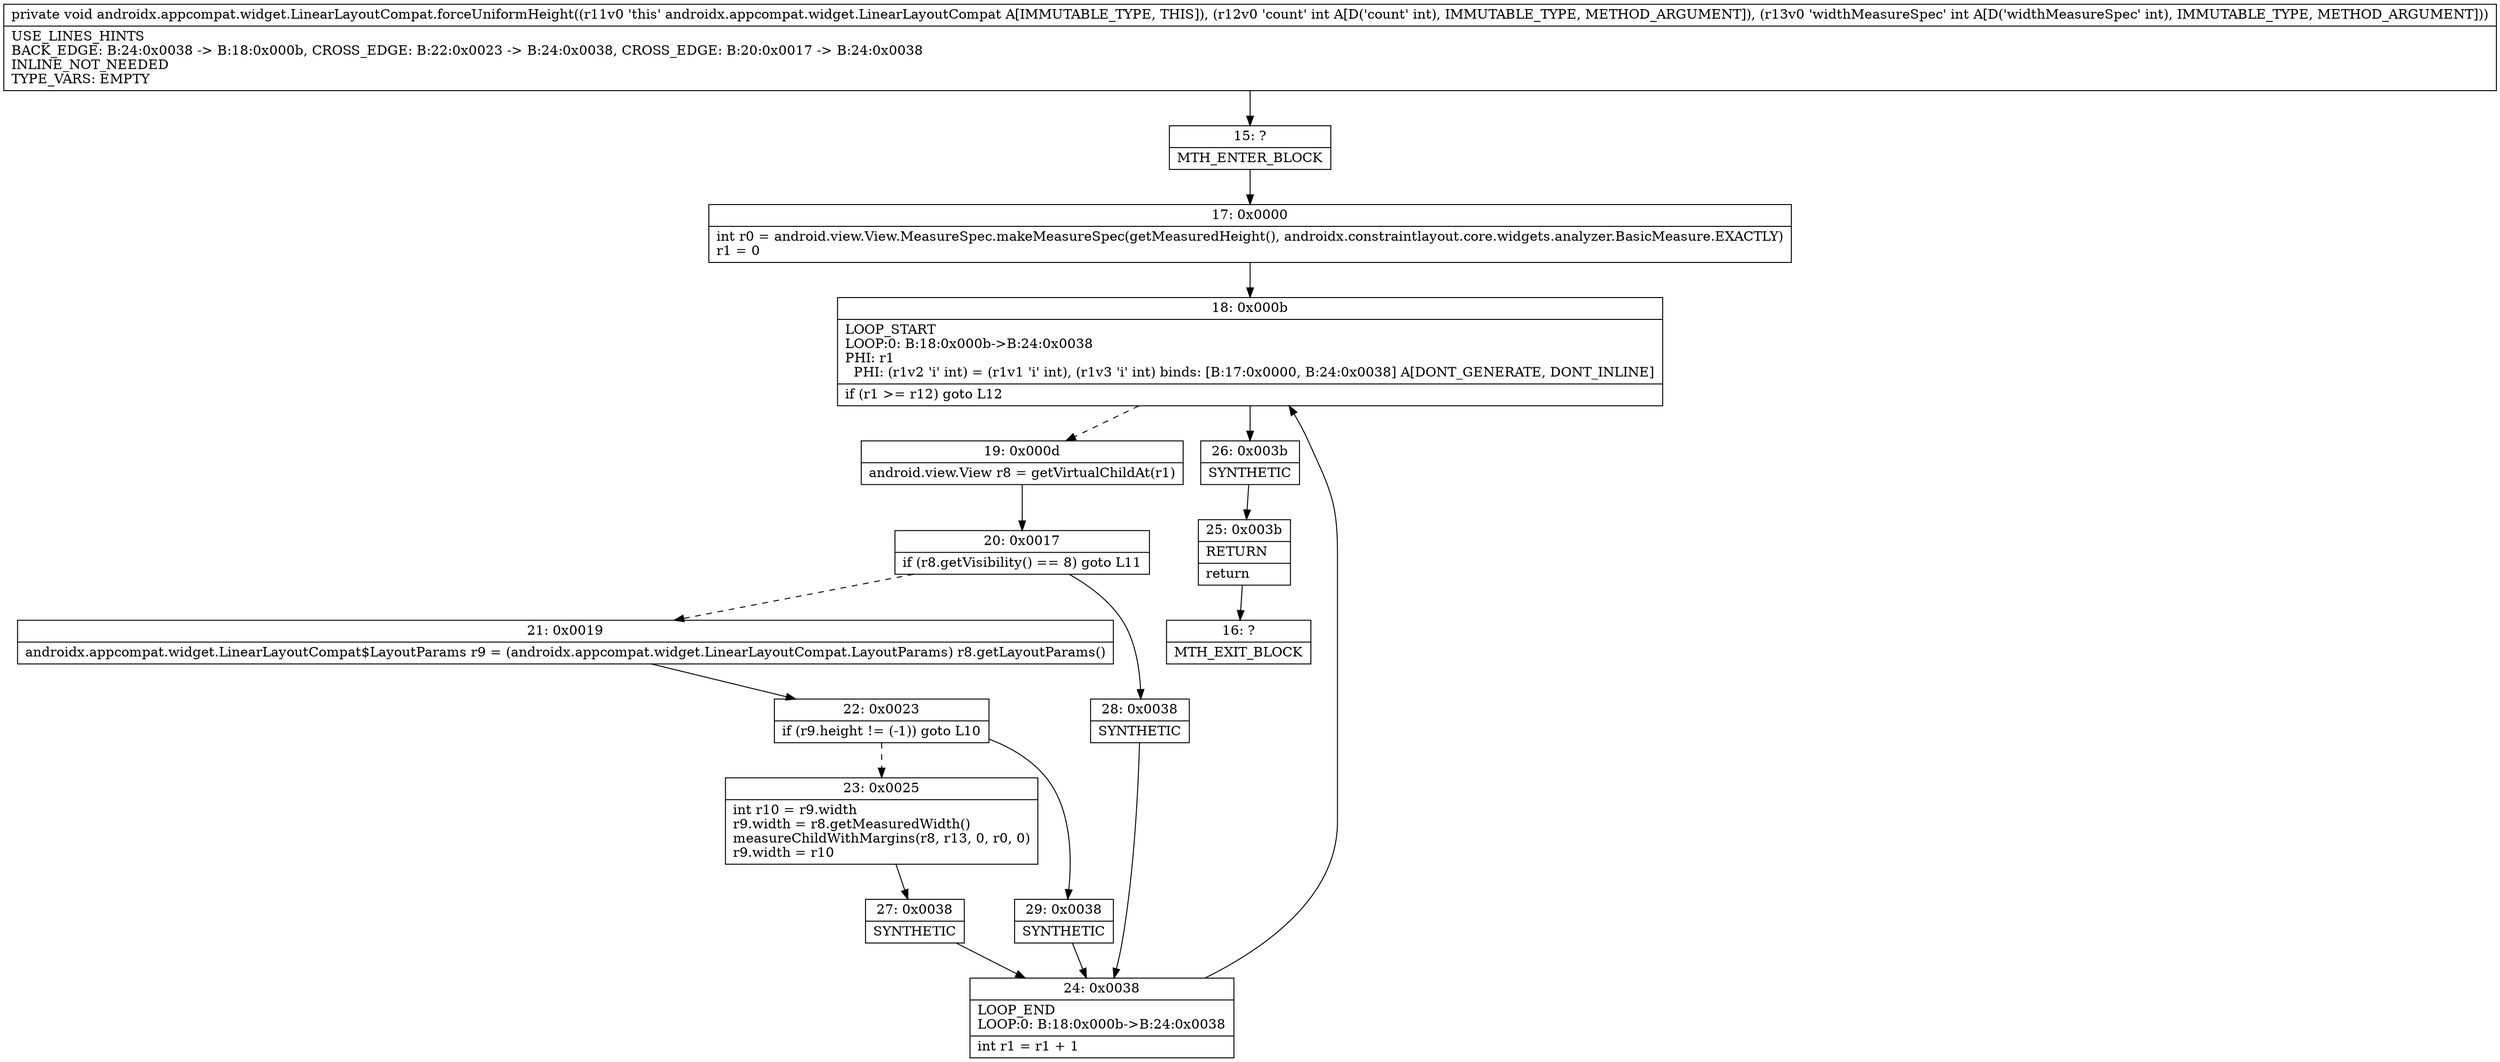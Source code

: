 digraph "CFG forandroidx.appcompat.widget.LinearLayoutCompat.forceUniformHeight(II)V" {
Node_15 [shape=record,label="{15\:\ ?|MTH_ENTER_BLOCK\l}"];
Node_17 [shape=record,label="{17\:\ 0x0000|int r0 = android.view.View.MeasureSpec.makeMeasureSpec(getMeasuredHeight(), androidx.constraintlayout.core.widgets.analyzer.BasicMeasure.EXACTLY)\lr1 = 0\l}"];
Node_18 [shape=record,label="{18\:\ 0x000b|LOOP_START\lLOOP:0: B:18:0x000b\-\>B:24:0x0038\lPHI: r1 \l  PHI: (r1v2 'i' int) = (r1v1 'i' int), (r1v3 'i' int) binds: [B:17:0x0000, B:24:0x0038] A[DONT_GENERATE, DONT_INLINE]\l|if (r1 \>= r12) goto L12\l}"];
Node_19 [shape=record,label="{19\:\ 0x000d|android.view.View r8 = getVirtualChildAt(r1)\l}"];
Node_20 [shape=record,label="{20\:\ 0x0017|if (r8.getVisibility() == 8) goto L11\l}"];
Node_21 [shape=record,label="{21\:\ 0x0019|androidx.appcompat.widget.LinearLayoutCompat$LayoutParams r9 = (androidx.appcompat.widget.LinearLayoutCompat.LayoutParams) r8.getLayoutParams()\l}"];
Node_22 [shape=record,label="{22\:\ 0x0023|if (r9.height != (\-1)) goto L10\l}"];
Node_23 [shape=record,label="{23\:\ 0x0025|int r10 = r9.width\lr9.width = r8.getMeasuredWidth()\lmeasureChildWithMargins(r8, r13, 0, r0, 0)\lr9.width = r10\l}"];
Node_27 [shape=record,label="{27\:\ 0x0038|SYNTHETIC\l}"];
Node_24 [shape=record,label="{24\:\ 0x0038|LOOP_END\lLOOP:0: B:18:0x000b\-\>B:24:0x0038\l|int r1 = r1 + 1\l}"];
Node_29 [shape=record,label="{29\:\ 0x0038|SYNTHETIC\l}"];
Node_28 [shape=record,label="{28\:\ 0x0038|SYNTHETIC\l}"];
Node_26 [shape=record,label="{26\:\ 0x003b|SYNTHETIC\l}"];
Node_25 [shape=record,label="{25\:\ 0x003b|RETURN\l|return\l}"];
Node_16 [shape=record,label="{16\:\ ?|MTH_EXIT_BLOCK\l}"];
MethodNode[shape=record,label="{private void androidx.appcompat.widget.LinearLayoutCompat.forceUniformHeight((r11v0 'this' androidx.appcompat.widget.LinearLayoutCompat A[IMMUTABLE_TYPE, THIS]), (r12v0 'count' int A[D('count' int), IMMUTABLE_TYPE, METHOD_ARGUMENT]), (r13v0 'widthMeasureSpec' int A[D('widthMeasureSpec' int), IMMUTABLE_TYPE, METHOD_ARGUMENT]))  | USE_LINES_HINTS\lBACK_EDGE: B:24:0x0038 \-\> B:18:0x000b, CROSS_EDGE: B:22:0x0023 \-\> B:24:0x0038, CROSS_EDGE: B:20:0x0017 \-\> B:24:0x0038\lINLINE_NOT_NEEDED\lTYPE_VARS: EMPTY\l}"];
MethodNode -> Node_15;Node_15 -> Node_17;
Node_17 -> Node_18;
Node_18 -> Node_19[style=dashed];
Node_18 -> Node_26;
Node_19 -> Node_20;
Node_20 -> Node_21[style=dashed];
Node_20 -> Node_28;
Node_21 -> Node_22;
Node_22 -> Node_23[style=dashed];
Node_22 -> Node_29;
Node_23 -> Node_27;
Node_27 -> Node_24;
Node_24 -> Node_18;
Node_29 -> Node_24;
Node_28 -> Node_24;
Node_26 -> Node_25;
Node_25 -> Node_16;
}

